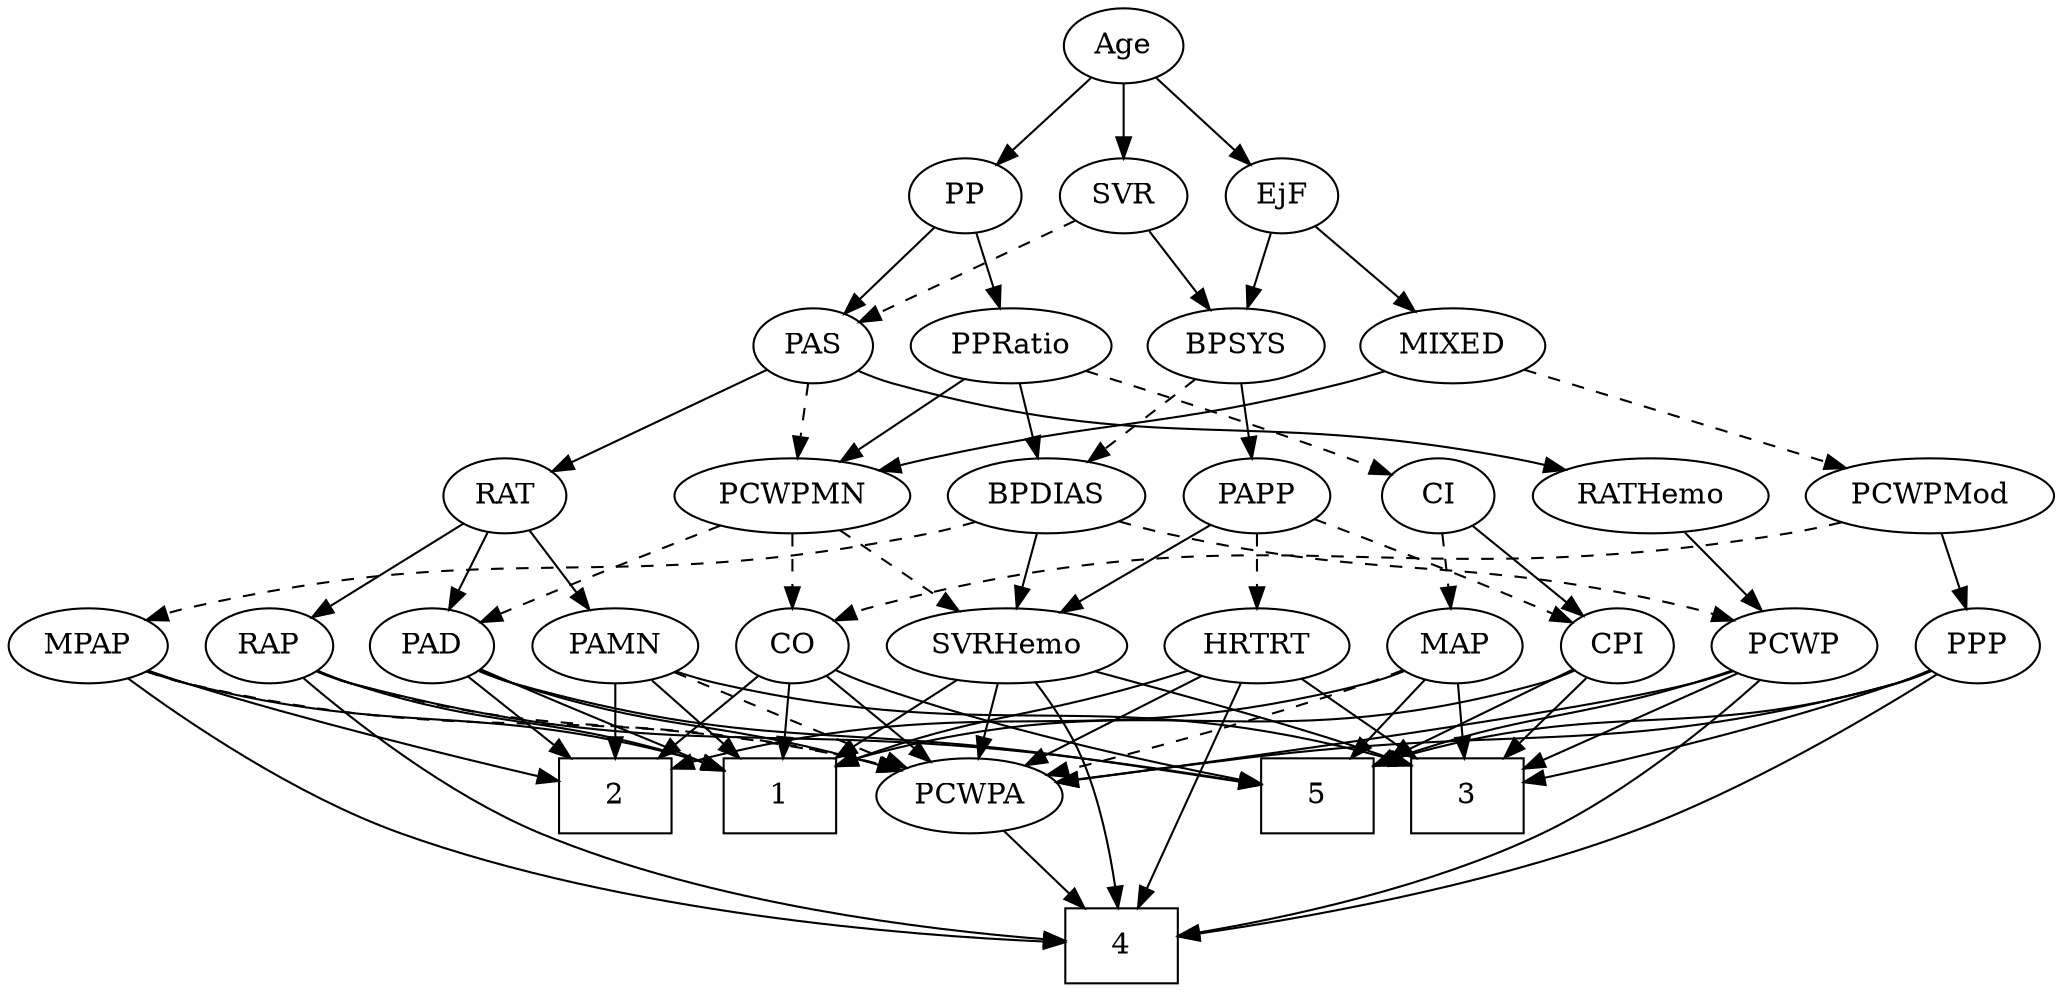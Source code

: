 strict digraph {
	graph [bb="0,0,914.49,468"];
	node [label="\N"];
	1	[height=0.5,
		pos="350.1,90",
		shape=box,
		width=0.75];
	2	[height=0.5,
		pos="274.1,90",
		shape=box,
		width=0.75];
	3	[height=0.5,
		pos="699.1,90",
		shape=box,
		width=0.75];
	4	[height=0.5,
		pos="513.1,18",
		shape=box,
		width=0.75];
	5	[height=0.5,
		pos="627.1,90",
		shape=box,
		width=0.75];
	Age	[height=0.5,
		pos="499.1,450",
		width=0.75];
	EjF	[height=0.5,
		pos="572.1,378",
		width=0.75];
	Age -> EjF	[pos="e,557.35,393.14 513.87,434.83 524.26,424.87 538.34,411.37 550.05,400.14",
		style=solid];
	SVR	[height=0.5,
		pos="499.1,378",
		width=0.77632];
	Age -> SVR	[pos="e,499.1,396.1 499.1,431.7 499.1,423.98 499.1,414.71 499.1,406.11",
		style=solid];
	PP	[height=0.5,
		pos="426.1,378",
		width=0.75];
	Age -> PP	[pos="e,440.85,393.14 484.32,434.83 473.93,424.87 459.85,411.37 448.14,400.14",
		style=solid];
	MIXED	[height=0.5,
		pos="643.1,306",
		width=1.1193];
	EjF -> MIXED	[pos="e,626.92,322.95 586.81,362.5 596.31,353.13 608.89,340.73 619.74,330.03",
		style=solid];
	BPSYS	[height=0.5,
		pos="547.1,306",
		width=1.0471];
	EjF -> BPSYS	[pos="e,553.15,323.96 566.17,360.41 563.32,352.42 559.83,342.64 556.61,333.64",
		style=solid];
	RAP	[height=0.5,
		pos="116.1,162",
		width=0.77632];
	RAP -> 1	[pos="e,322.8,103.35 137.71,150.17 142.68,147.93 148.01,145.73 153.1,144 220.87,120.93 242,130.09 310.1,108 311.14,107.66 312.19,107.31 \
313.25,106.94",
		style=solid];
	RAP -> 4	[pos="e,485.78,20.325 131.25,146.43 153.04,126.37 195.3,90.616 238.1,72 318.14,37.179 421.17,25.131 475.57,21.041",
		style=solid];
	RAP -> 5	[pos="e,599.86,94.659 137.17,149.89 142.27,147.61 147.78,145.46 153.1,144 300.06,103.65 342.73,125.66 494.1,108 526.45,104.23 563.17,99.498 \
589.82,95.987",
		style=solid];
	PCWPA	[height=0.5,
		pos="443.1,90",
		width=1.1555];
	RAP -> PCWPA	[pos="e,410.74,101.48 137.23,150.07 142.32,147.79 147.82,145.59 153.1,144 253.45,113.84 283.87,131.03 386.1,108 390.88,106.92 395.85,105.66 \
400.78,104.32",
		style=dashed];
	PCWPMod	[height=0.5,
		pos="737.1,234",
		width=1.4443];
	MIXED -> PCWPMod	[pos="e,716.21,250.55 663.03,290.15 676.1,280.43 693.39,267.54 707.99,256.68",
		style=dashed];
	PCWPMN	[height=0.5,
		pos="356.1,234",
		width=1.3902];
	MIXED -> PCWPMN	[pos="e,393.11,246.17 612.98,293.83 606.78,291.74 600.26,289.68 594.1,288 515.81,266.65 493.93,271.25 415.1,252 411.08,251.02 406.92,249.94 \
402.76,248.83",
		style=solid];
	MPAP	[height=0.5,
		pos="35.097,162",
		width=0.97491];
	MPAP -> 1	[pos="e,322.88,103.62 61.317,149.82 67.097,147.65 73.243,145.57 79.097,144 179.47,117.12 210.19,136.54 310.1,108 311.15,107.7 312.21,107.38 \
313.28,107.04",
		style=solid];
	MPAP -> 2	[pos="e,247.03,97.418 61.931,150.13 67.563,147.99 73.495,145.84 79.097,144 133.53,126.14 197.85,109.5 237.31,99.792",
		style=solid];
	MPAP -> 4	[pos="e,485.76,19.491 52.662,146.28 77.832,126.04 126.4,90.078 174.1,72 278.57,32.401 411.93,22.377 475.76,19.848",
		style=solid];
	MPAP -> PCWPA	[pos="e,411.09,101.6 61.273,149.65 67.056,147.49 73.214,145.46 79.097,144 212.45,110.98 251.55,135.74 386.1,108 391.09,106.97 396.28,105.71 \
401.39,104.34",
		style=dashed];
	BPDIAS	[height=0.5,
		pos="466.1,234",
		width=1.1735];
	BPSYS -> BPDIAS	[pos="e,483.92,250.4 529.52,289.81 518.45,280.25 503.98,267.74 491.65,257.08",
		style=dashed];
	PAPP	[height=0.5,
		pos="558.1,234",
		width=0.88464];
	BPSYS -> PAPP	[pos="e,555.41,252.1 549.82,287.7 551.03,279.98 552.48,270.71 553.84,262.11",
		style=solid];
	PAD	[height=0.5,
		pos="191.1,162",
		width=0.79437];
	PAD -> 1	[pos="e,322.68,102.94 213.99,150.72 218.97,148.5 224.21,146.16 229.1,144 257.3,131.52 289.26,117.52 313.25,107.05",
		style=solid];
	PAD -> 2	[pos="e,253.92,108.02 207.5,147.17 218.53,137.87 233.35,125.36 246.21,114.52",
		style=solid];
	PAD -> 5	[pos="e,599.82,94.526 212.8,150.01 218.03,147.72 223.67,145.54 229.1,144 237.77,141.54 492.54,108.42 589.83,95.819",
		style=solid];
	PAD -> PCWPA	[pos="e,410.34,101.16 213.31,150.19 218.42,147.95 223.89,145.74 229.1,144 296.98,121.27 316.87,126.24 386.1,108 390.78,106.77 395.66,105.41 \
400.51,104.03",
		style=solid];
	CO	[height=0.5,
		pos="355.1,162",
		width=0.75];
	CO -> 1	[pos="e,351.32,108.1 353.86,143.7 353.31,135.98 352.65,126.71 352.03,118.11",
		style=solid];
	CO -> 2	[pos="e,293.79,108.02 339.09,147.17 328.43,137.95 314.13,125.6 301.66,114.82",
		style=solid];
	CO -> 5	[pos="e,600.02,95.084 375.71,150.31 380.66,148.02 386,145.75 391.1,144 459.58,120.46 542.9,104.58 589.98,96.729",
		style=solid];
	CO -> PCWPA	[pos="e,424.04,106.16 372.06,147.5 384.51,137.61 401.66,123.96 415.99,112.56",
		style=solid];
	PAS	[height=0.5,
		pos="367.1,306",
		width=0.75];
	RATHemo	[height=0.5,
		pos="865.1,234",
		width=1.3721];
	PAS -> RATHemo	[pos="e,827.41,245.67 387.56,293.83 392.52,291.55 397.9,289.42 403.1,288 573.18,241.65 624.35,281.77 798.1,252 804.38,250.92 810.95,249.56 \
817.41,248.08",
		style=solid];
	RAT	[height=0.5,
		pos="226.1,234",
		width=0.75827];
	PAS -> RAT	[pos="e,247.35,245.55 345.99,294.52 322.21,282.72 283.37,263.43 256.36,250.03",
		style=solid];
	PAS -> PCWPMN	[pos="e,358.81,252.28 364.43,288.05 363.22,280.35 361.76,271.03 360.4,262.36",
		style=dashed];
	PAMN	[height=0.5,
		pos="274.1,162",
		width=1.011];
	PAMN -> 1	[pos="e,331.5,108.13 290.59,145.81 300.38,136.79 313.01,125.16 324.11,114.93",
		style=solid];
	PAMN -> 2	[pos="e,274.1,108.1 274.1,143.7 274.1,135.98 274.1,126.71 274.1,118.11",
		style=solid];
	PAMN -> 3	[pos="e,671.95,104.98 300.87,149.6 306.79,147.45 313.08,145.43 319.1,144 465.46,109.31 513.01,147.69 661.99,107.73",
		style=solid];
	PAMN -> PCWPA	[pos="e,414.03,103.04 301.25,149.75 329.24,138.16 373.12,119.98 404.67,106.92",
		style=dashed];
	PCWP	[height=0.5,
		pos="874.1,162",
		width=0.97491];
	RATHemo -> PCWP	[pos="e,871.9,180.1 867.32,215.7 868.31,207.98 869.51,198.71 870.61,190.11",
		style=solid];
	CPI	[height=0.5,
		pos="722.1,162",
		width=0.75];
	CPI -> 1	[pos="e,377.31,103.22 701.6,149.95 696.64,147.66 691.28,145.5 686.1,144 559.64,107.43 519.54,140.98 392.1,108 390.42,107.57 388.72,107.08 \
387.02,106.56",
		style=solid];
	CPI -> 3	[pos="e,704.77,108.28 716.53,144.05 713.94,136.18 710.8,126.62 707.9,117.79",
		style=solid];
	CPI -> 5	[pos="e,650.5,108.24 704.67,148.16 691.84,138.7 674.02,125.58 658.7,114.29",
		style=solid];
	RAT -> RAP	[pos="e,135.41,175.29 206.94,220.81 189.53,209.73 163.66,193.26 143.97,180.73",
		style=solid];
	RAT -> PAD	[pos="e,199.41,179.63 217.98,216.76 213.8,208.4 208.6,198.02 203.9,188.61",
		style=solid];
	RAT -> PAMN	[pos="e,262.91,179.31 236.99,217.12 242.92,208.47 250.39,197.58 257.07,187.83",
		style=solid];
	SVR -> BPSYS	[pos="e,535.91,323.31 509.99,361.12 515.92,352.47 523.39,341.58 530.07,331.83",
		style=solid];
	SVR -> PAS	[pos="e,387.48,317.81 478.18,365.91 456.14,354.22 421.23,335.71 396.44,322.56",
		style=dashed];
	PCWPMod -> CO	[pos="e,375.6,174.04 699.23,221.52 691.62,219.48 683.64,217.52 676.1,216 550.94,190.8 513.68,215.7 391.1,180 389.16,179.43 387.19,178.78 \
385.23,178.05",
		style=dashed];
	PPP	[height=0.5,
		pos="794.1,162",
		width=0.75];
	PCWPMod -> PPP	[pos="e,781.47,178.51 750.61,216.41 757.91,207.44 767.05,196.21 775.06,186.37",
		style=solid];
	PCWPA -> 4	[pos="e,495.8,36.292 458.98,73.116 467.72,64.373 478.76,53.334 488.59,43.51",
		style=solid];
	PCWPMN -> PAD	[pos="e,213.56,173.16 324.43,220.04 298.68,209.45 261.44,193.98 229.1,180 227.05,179.11 224.94,178.2 222.82,177.26",
		style=dashed];
	PCWPMN -> CO	[pos="e,355.34,180.1 355.85,215.7 355.74,207.98 355.61,198.71 355.48,190.11",
		style=dashed];
	SVRHemo	[height=0.5,
		pos="450.1,162",
		width=1.3902];
	PCWPMN -> SVRHemo	[pos="e,429.29,178.49 376.96,217.46 389.98,207.77 406.93,195.15 421.23,184.5",
		style=dashed];
	SVRHemo -> 1	[pos="e,374.68,108.21 427.9,145.46 414.72,136.24 397.77,124.37 383.05,114.06",
		style=solid];
	SVRHemo -> 3	[pos="e,671.83,104.61 487.47,149.92 494.63,147.89 502.08,145.83 509.1,144 574.06,127.06 594.86,130.74 662.03,108",
		style=solid];
	SVRHemo -> 4	[pos="e,511.88,36.189 467.09,144.83 476.42,135.02 487.42,121.77 494.1,108 503.55,88.511 508.33,64.372 510.73,46.152",
		style=solid];
	SVRHemo -> PCWPA	[pos="e,444.81,108.1 448.37,143.7 447.6,135.98 446.67,126.71 445.81,118.11",
		style=solid];
	BPDIAS -> MPAP	[pos="e,61.262,174.4 435.38,221.58 428.76,219.45 421.75,217.45 415.1,216 268.34,184.07 225.06,215.37 79.097,180 76.428,179.35 73.704,178.58 \
70.984,177.74",
		style=dashed];
	BPDIAS -> SVRHemo	[pos="e,454.05,180.28 462.22,216.05 460.44,208.26 458.28,198.82 456.29,190.08",
		style=solid];
	BPDIAS -> PCWP	[pos="e,847.92,174.36 496.82,221.62 503.44,219.49 510.45,217.47 517.1,216 653.81,185.7 694.14,213.5 830.1,180 832.76,179.34 835.49,178.57 \
838.2,177.71",
		style=dashed];
	MAP	[height=0.5,
		pos="646.1,162",
		width=0.84854];
	MAP -> 2	[pos="e,301.28,103.74 623.4,149.8 618.15,147.58 612.51,145.48 607.1,144 480.53,109.43 440.82,141.99 314.1,108 313.04,107.72 311.97,107.41 \
310.91,107.09",
		style=solid];
	MAP -> 3	[pos="e,686,108.29 658.12,145.12 664.55,136.63 672.61,125.98 679.88,116.38",
		style=solid];
	MAP -> 5	[pos="e,631.79,108.28 641.5,144.05 639.38,136.26 636.82,126.82 634.45,118.08",
		style=solid];
	MAP -> PCWPA	[pos="e,476.73,100.81 622.74,150.37 617.62,148.17 612.21,145.93 607.1,144 566.77,128.74 519.88,113.87 486.6,103.78",
		style=dashed];
	PP -> PAS	[pos="e,379.87,322.16 413.29,361.81 405.49,352.55 395.35,340.52 386.56,330.09",
		style=solid];
	PPRatio	[height=0.5,
		pos="452.1,306",
		width=1.1013];
	PP -> PPRatio	[pos="e,445.8,323.96 432.26,360.41 435.26,352.34 438.94,342.43 442.31,333.35",
		style=solid];
	PPP -> 3	[pos="e,722.5,108.24 776.67,148.16 763.84,138.7 746.02,125.58 730.7,114.29",
		style=solid];
	PPP -> 4	[pos="e,540.26,19.252 787.65,144.44 778.88,124.16 761.23,90.263 735.1,72 678.93,32.754 597.35,22.345 550.32,19.723",
		style=solid];
	PPP -> 5	[pos="e,654.12,104.04 772.9,150.65 768.07,148.39 762.93,146.05 758.1,144 719.22,127.48 706.31,125.81 663.43,107.97",
		style=solid];
	PPP -> PCWPA	[pos="e,482.22,96.217 773.55,150.11 768.59,147.82 763.24,145.61 758.1,144 709.45,128.74 568.21,108.06 492.46,97.621",
		style=solid];
	PPRatio -> PCWPMN	[pos="e,377.42,250.55 431.74,290.15 418.4,280.43 400.73,267.54 385.83,256.68",
		style=solid];
	PPRatio -> BPDIAS	[pos="e,462.64,252.28 455.49,288.05 457.03,280.35 458.89,271.03 460.62,262.36",
		style=solid];
	CI	[height=0.5,
		pos="640.1,234",
		width=0.75];
	PPRatio -> CI	[pos="e,617.62,244.54 482.48,294.24 518.8,281.33 577.4,260.4 599.1,252 602.02,250.87 605.05,249.67 608.08,248.45",
		style=dashed];
	PCWP -> 3	[pos="e,726.38,101.91 847.14,150.22 817.29,138.28 769.02,118.97 735.76,105.66",
		style=solid];
	PCWP -> 4	[pos="e,540.18,20.501 859.85,145.45 840.44,125.26 803.67,90.443 765.1,72 693.93,37.971 601.15,25.673 550.36,21.315",
		style=solid];
	PCWP -> 5	[pos="e,654.35,104.66 847.8,150.07 842.03,147.89 835.9,145.74 830.1,144 760.33,123.14 736.92,131.59 663.98,107.88",
		style=solid];
	PCWP -> PCWPA	[pos="e,482.72,95.896 847.9,149.73 842.12,147.57 835.96,145.51 830.1,144 798.06,135.74 590,109.28 492.88,97.161",
		style=solid];
	CI -> CPI	[pos="e,706.21,176.56 656.3,219.17 668.28,208.94 684.79,194.85 698.27,183.34",
		style=solid];
	CI -> MAP	[pos="e,644.63,180.1 641.58,215.7 642.24,207.98 643.04,198.71 643.77,190.11",
		style=dashed];
	PAPP -> CPI	[pos="e,700.86,173.24 583.75,222.8 609.71,212.39 650.91,195.58 686.1,180 687.9,179.2 689.74,178.37 691.6,177.53",
		style=dashed];
	PAPP -> SVRHemo	[pos="e,473.43,178.12 538.04,220 522.31,209.8 500.12,195.42 481.97,183.66",
		style=solid];
	HRTRT	[height=0.5,
		pos="558.1,162",
		width=1.1013];
	PAPP -> HRTRT	[pos="e,558.1,180.1 558.1,215.7 558.1,207.98 558.1,198.71 558.1,190.11",
		style=dashed];
	HRTRT -> 1	[pos="e,377.53,102.5 527.83,150.31 521.65,148.18 515.17,145.99 509.1,144 457.39,127.08 443.36,126.22 392.1,108 390.47,107.42 388.81,106.81 \
387.13,106.19",
		style=solid];
	HRTRT -> 3	[pos="e,671.96,104.47 583.96,148.16 606.09,137.17 638.2,121.23 662.89,108.97",
		style=solid];
	HRTRT -> 4	[pos="e,518.57,36.268 552.76,144.15 545.09,119.94 530.86,75.054 521.7,46.133",
		style=solid];
	HRTRT -> PCWPA	[pos="e,466.16,105.04 535.38,147.17 518.08,136.64 494.07,122.03 474.88,110.34",
		style=solid];
}
